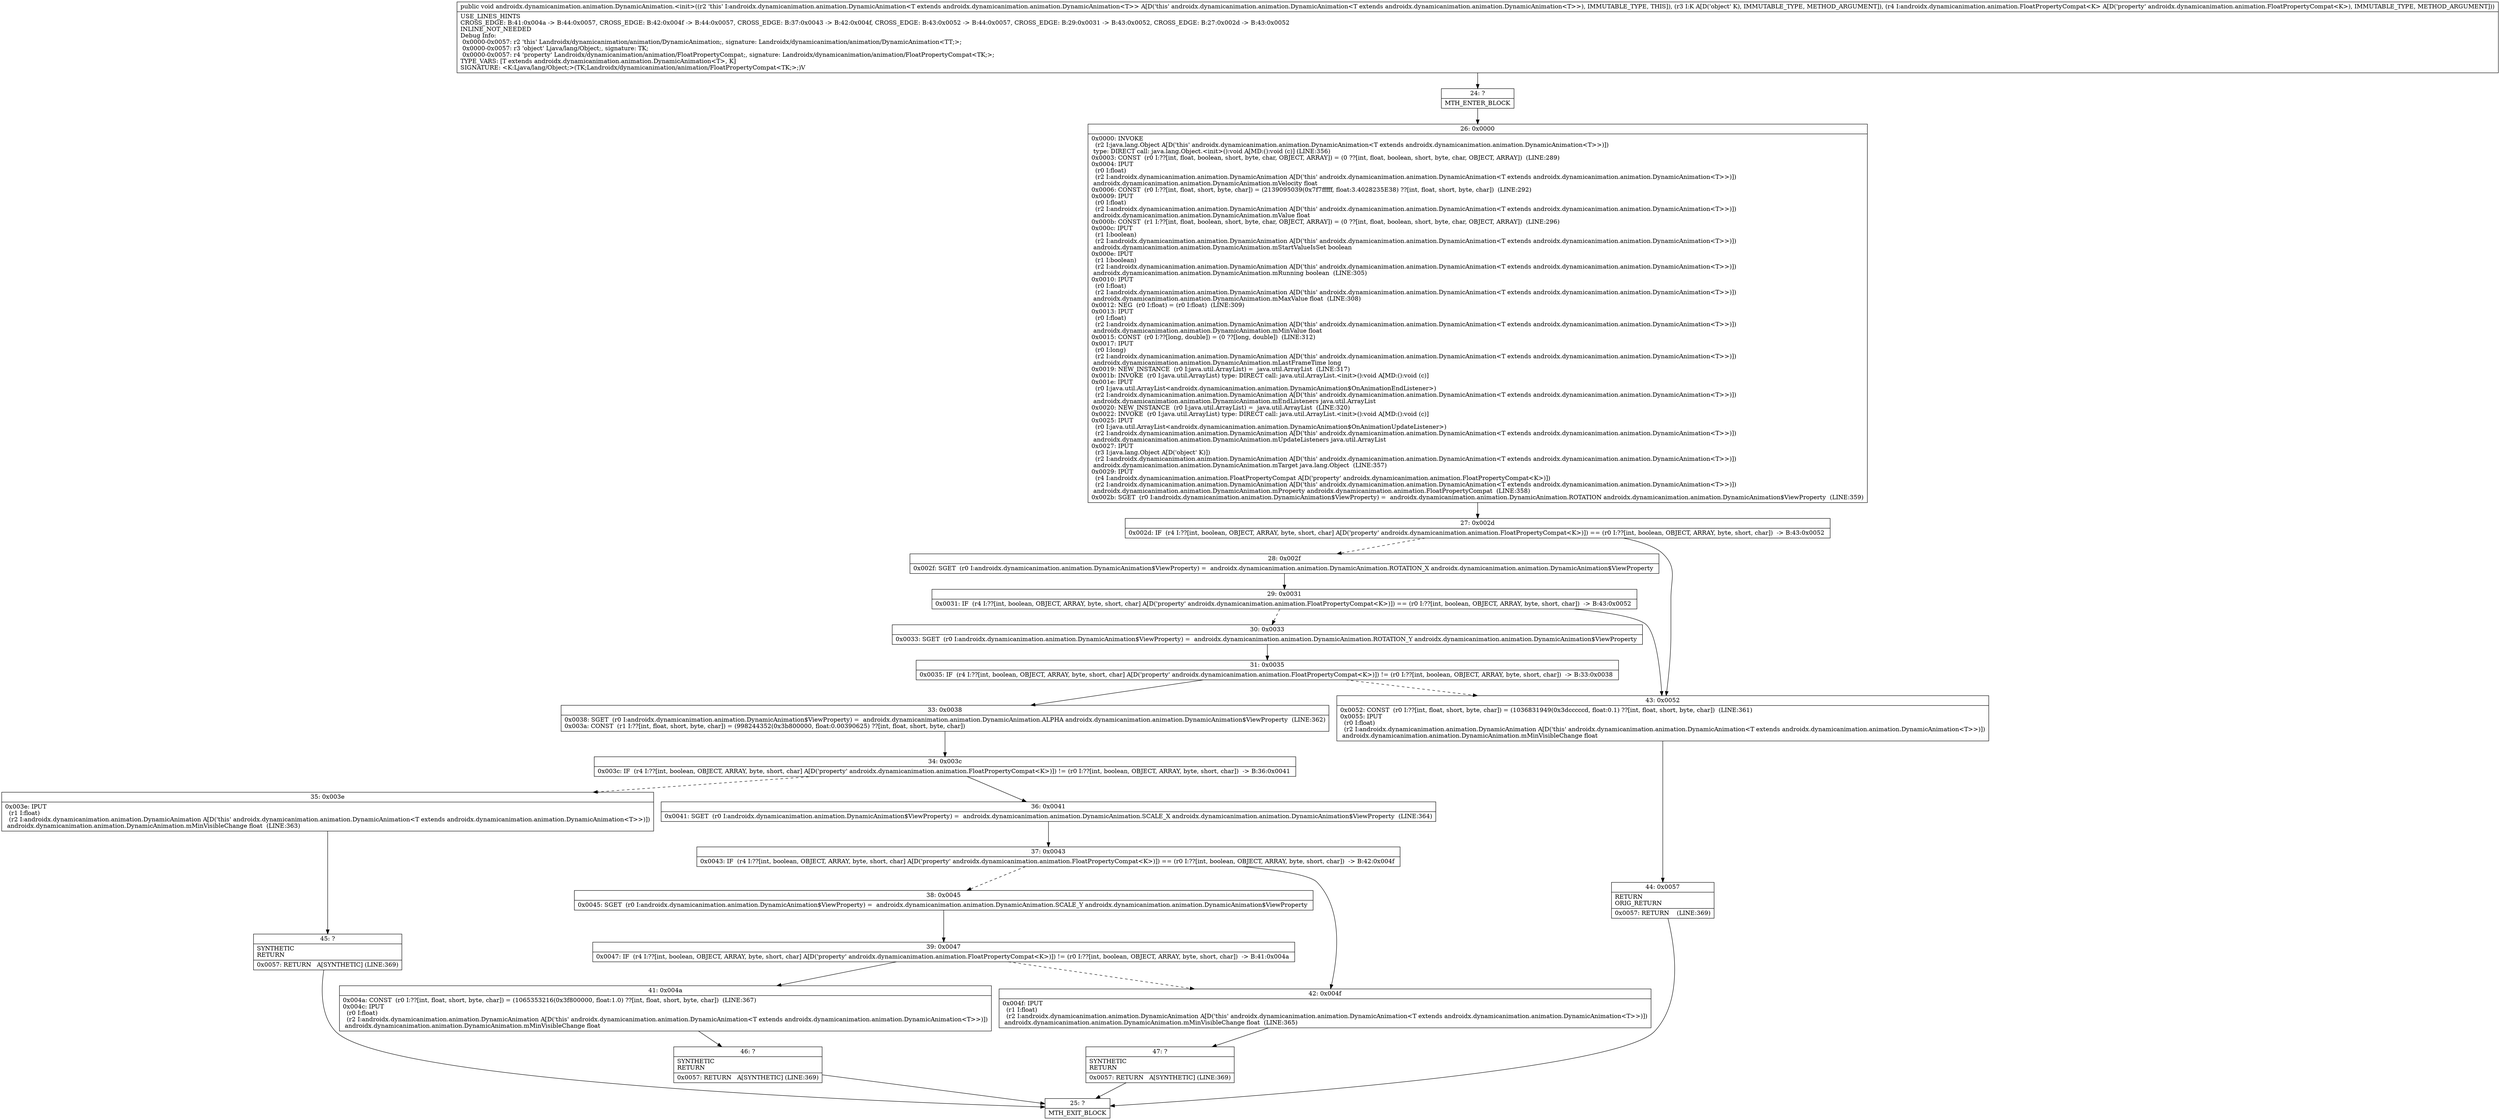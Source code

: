 digraph "CFG forandroidx.dynamicanimation.animation.DynamicAnimation.\<init\>(Ljava\/lang\/Object;Landroidx\/dynamicanimation\/animation\/FloatPropertyCompat;)V" {
Node_24 [shape=record,label="{24\:\ ?|MTH_ENTER_BLOCK\l}"];
Node_26 [shape=record,label="{26\:\ 0x0000|0x0000: INVOKE  \l  (r2 I:java.lang.Object A[D('this' androidx.dynamicanimation.animation.DynamicAnimation\<T extends androidx.dynamicanimation.animation.DynamicAnimation\<T\>\>)])\l type: DIRECT call: java.lang.Object.\<init\>():void A[MD:():void (c)] (LINE:356)\l0x0003: CONST  (r0 I:??[int, float, boolean, short, byte, char, OBJECT, ARRAY]) = (0 ??[int, float, boolean, short, byte, char, OBJECT, ARRAY])  (LINE:289)\l0x0004: IPUT  \l  (r0 I:float)\l  (r2 I:androidx.dynamicanimation.animation.DynamicAnimation A[D('this' androidx.dynamicanimation.animation.DynamicAnimation\<T extends androidx.dynamicanimation.animation.DynamicAnimation\<T\>\>)])\l androidx.dynamicanimation.animation.DynamicAnimation.mVelocity float \l0x0006: CONST  (r0 I:??[int, float, short, byte, char]) = (2139095039(0x7f7fffff, float:3.4028235E38) ??[int, float, short, byte, char])  (LINE:292)\l0x0009: IPUT  \l  (r0 I:float)\l  (r2 I:androidx.dynamicanimation.animation.DynamicAnimation A[D('this' androidx.dynamicanimation.animation.DynamicAnimation\<T extends androidx.dynamicanimation.animation.DynamicAnimation\<T\>\>)])\l androidx.dynamicanimation.animation.DynamicAnimation.mValue float \l0x000b: CONST  (r1 I:??[int, float, boolean, short, byte, char, OBJECT, ARRAY]) = (0 ??[int, float, boolean, short, byte, char, OBJECT, ARRAY])  (LINE:296)\l0x000c: IPUT  \l  (r1 I:boolean)\l  (r2 I:androidx.dynamicanimation.animation.DynamicAnimation A[D('this' androidx.dynamicanimation.animation.DynamicAnimation\<T extends androidx.dynamicanimation.animation.DynamicAnimation\<T\>\>)])\l androidx.dynamicanimation.animation.DynamicAnimation.mStartValueIsSet boolean \l0x000e: IPUT  \l  (r1 I:boolean)\l  (r2 I:androidx.dynamicanimation.animation.DynamicAnimation A[D('this' androidx.dynamicanimation.animation.DynamicAnimation\<T extends androidx.dynamicanimation.animation.DynamicAnimation\<T\>\>)])\l androidx.dynamicanimation.animation.DynamicAnimation.mRunning boolean  (LINE:305)\l0x0010: IPUT  \l  (r0 I:float)\l  (r2 I:androidx.dynamicanimation.animation.DynamicAnimation A[D('this' androidx.dynamicanimation.animation.DynamicAnimation\<T extends androidx.dynamicanimation.animation.DynamicAnimation\<T\>\>)])\l androidx.dynamicanimation.animation.DynamicAnimation.mMaxValue float  (LINE:308)\l0x0012: NEG  (r0 I:float) = (r0 I:float)  (LINE:309)\l0x0013: IPUT  \l  (r0 I:float)\l  (r2 I:androidx.dynamicanimation.animation.DynamicAnimation A[D('this' androidx.dynamicanimation.animation.DynamicAnimation\<T extends androidx.dynamicanimation.animation.DynamicAnimation\<T\>\>)])\l androidx.dynamicanimation.animation.DynamicAnimation.mMinValue float \l0x0015: CONST  (r0 I:??[long, double]) = (0 ??[long, double])  (LINE:312)\l0x0017: IPUT  \l  (r0 I:long)\l  (r2 I:androidx.dynamicanimation.animation.DynamicAnimation A[D('this' androidx.dynamicanimation.animation.DynamicAnimation\<T extends androidx.dynamicanimation.animation.DynamicAnimation\<T\>\>)])\l androidx.dynamicanimation.animation.DynamicAnimation.mLastFrameTime long \l0x0019: NEW_INSTANCE  (r0 I:java.util.ArrayList) =  java.util.ArrayList  (LINE:317)\l0x001b: INVOKE  (r0 I:java.util.ArrayList) type: DIRECT call: java.util.ArrayList.\<init\>():void A[MD:():void (c)]\l0x001e: IPUT  \l  (r0 I:java.util.ArrayList\<androidx.dynamicanimation.animation.DynamicAnimation$OnAnimationEndListener\>)\l  (r2 I:androidx.dynamicanimation.animation.DynamicAnimation A[D('this' androidx.dynamicanimation.animation.DynamicAnimation\<T extends androidx.dynamicanimation.animation.DynamicAnimation\<T\>\>)])\l androidx.dynamicanimation.animation.DynamicAnimation.mEndListeners java.util.ArrayList \l0x0020: NEW_INSTANCE  (r0 I:java.util.ArrayList) =  java.util.ArrayList  (LINE:320)\l0x0022: INVOKE  (r0 I:java.util.ArrayList) type: DIRECT call: java.util.ArrayList.\<init\>():void A[MD:():void (c)]\l0x0025: IPUT  \l  (r0 I:java.util.ArrayList\<androidx.dynamicanimation.animation.DynamicAnimation$OnAnimationUpdateListener\>)\l  (r2 I:androidx.dynamicanimation.animation.DynamicAnimation A[D('this' androidx.dynamicanimation.animation.DynamicAnimation\<T extends androidx.dynamicanimation.animation.DynamicAnimation\<T\>\>)])\l androidx.dynamicanimation.animation.DynamicAnimation.mUpdateListeners java.util.ArrayList \l0x0027: IPUT  \l  (r3 I:java.lang.Object A[D('object' K)])\l  (r2 I:androidx.dynamicanimation.animation.DynamicAnimation A[D('this' androidx.dynamicanimation.animation.DynamicAnimation\<T extends androidx.dynamicanimation.animation.DynamicAnimation\<T\>\>)])\l androidx.dynamicanimation.animation.DynamicAnimation.mTarget java.lang.Object  (LINE:357)\l0x0029: IPUT  \l  (r4 I:androidx.dynamicanimation.animation.FloatPropertyCompat A[D('property' androidx.dynamicanimation.animation.FloatPropertyCompat\<K\>)])\l  (r2 I:androidx.dynamicanimation.animation.DynamicAnimation A[D('this' androidx.dynamicanimation.animation.DynamicAnimation\<T extends androidx.dynamicanimation.animation.DynamicAnimation\<T\>\>)])\l androidx.dynamicanimation.animation.DynamicAnimation.mProperty androidx.dynamicanimation.animation.FloatPropertyCompat  (LINE:358)\l0x002b: SGET  (r0 I:androidx.dynamicanimation.animation.DynamicAnimation$ViewProperty) =  androidx.dynamicanimation.animation.DynamicAnimation.ROTATION androidx.dynamicanimation.animation.DynamicAnimation$ViewProperty  (LINE:359)\l}"];
Node_27 [shape=record,label="{27\:\ 0x002d|0x002d: IF  (r4 I:??[int, boolean, OBJECT, ARRAY, byte, short, char] A[D('property' androidx.dynamicanimation.animation.FloatPropertyCompat\<K\>)]) == (r0 I:??[int, boolean, OBJECT, ARRAY, byte, short, char])  \-\> B:43:0x0052 \l}"];
Node_28 [shape=record,label="{28\:\ 0x002f|0x002f: SGET  (r0 I:androidx.dynamicanimation.animation.DynamicAnimation$ViewProperty) =  androidx.dynamicanimation.animation.DynamicAnimation.ROTATION_X androidx.dynamicanimation.animation.DynamicAnimation$ViewProperty \l}"];
Node_29 [shape=record,label="{29\:\ 0x0031|0x0031: IF  (r4 I:??[int, boolean, OBJECT, ARRAY, byte, short, char] A[D('property' androidx.dynamicanimation.animation.FloatPropertyCompat\<K\>)]) == (r0 I:??[int, boolean, OBJECT, ARRAY, byte, short, char])  \-\> B:43:0x0052 \l}"];
Node_30 [shape=record,label="{30\:\ 0x0033|0x0033: SGET  (r0 I:androidx.dynamicanimation.animation.DynamicAnimation$ViewProperty) =  androidx.dynamicanimation.animation.DynamicAnimation.ROTATION_Y androidx.dynamicanimation.animation.DynamicAnimation$ViewProperty \l}"];
Node_31 [shape=record,label="{31\:\ 0x0035|0x0035: IF  (r4 I:??[int, boolean, OBJECT, ARRAY, byte, short, char] A[D('property' androidx.dynamicanimation.animation.FloatPropertyCompat\<K\>)]) != (r0 I:??[int, boolean, OBJECT, ARRAY, byte, short, char])  \-\> B:33:0x0038 \l}"];
Node_33 [shape=record,label="{33\:\ 0x0038|0x0038: SGET  (r0 I:androidx.dynamicanimation.animation.DynamicAnimation$ViewProperty) =  androidx.dynamicanimation.animation.DynamicAnimation.ALPHA androidx.dynamicanimation.animation.DynamicAnimation$ViewProperty  (LINE:362)\l0x003a: CONST  (r1 I:??[int, float, short, byte, char]) = (998244352(0x3b800000, float:0.00390625) ??[int, float, short, byte, char]) \l}"];
Node_34 [shape=record,label="{34\:\ 0x003c|0x003c: IF  (r4 I:??[int, boolean, OBJECT, ARRAY, byte, short, char] A[D('property' androidx.dynamicanimation.animation.FloatPropertyCompat\<K\>)]) != (r0 I:??[int, boolean, OBJECT, ARRAY, byte, short, char])  \-\> B:36:0x0041 \l}"];
Node_35 [shape=record,label="{35\:\ 0x003e|0x003e: IPUT  \l  (r1 I:float)\l  (r2 I:androidx.dynamicanimation.animation.DynamicAnimation A[D('this' androidx.dynamicanimation.animation.DynamicAnimation\<T extends androidx.dynamicanimation.animation.DynamicAnimation\<T\>\>)])\l androidx.dynamicanimation.animation.DynamicAnimation.mMinVisibleChange float  (LINE:363)\l}"];
Node_45 [shape=record,label="{45\:\ ?|SYNTHETIC\lRETURN\l|0x0057: RETURN   A[SYNTHETIC] (LINE:369)\l}"];
Node_25 [shape=record,label="{25\:\ ?|MTH_EXIT_BLOCK\l}"];
Node_36 [shape=record,label="{36\:\ 0x0041|0x0041: SGET  (r0 I:androidx.dynamicanimation.animation.DynamicAnimation$ViewProperty) =  androidx.dynamicanimation.animation.DynamicAnimation.SCALE_X androidx.dynamicanimation.animation.DynamicAnimation$ViewProperty  (LINE:364)\l}"];
Node_37 [shape=record,label="{37\:\ 0x0043|0x0043: IF  (r4 I:??[int, boolean, OBJECT, ARRAY, byte, short, char] A[D('property' androidx.dynamicanimation.animation.FloatPropertyCompat\<K\>)]) == (r0 I:??[int, boolean, OBJECT, ARRAY, byte, short, char])  \-\> B:42:0x004f \l}"];
Node_38 [shape=record,label="{38\:\ 0x0045|0x0045: SGET  (r0 I:androidx.dynamicanimation.animation.DynamicAnimation$ViewProperty) =  androidx.dynamicanimation.animation.DynamicAnimation.SCALE_Y androidx.dynamicanimation.animation.DynamicAnimation$ViewProperty \l}"];
Node_39 [shape=record,label="{39\:\ 0x0047|0x0047: IF  (r4 I:??[int, boolean, OBJECT, ARRAY, byte, short, char] A[D('property' androidx.dynamicanimation.animation.FloatPropertyCompat\<K\>)]) != (r0 I:??[int, boolean, OBJECT, ARRAY, byte, short, char])  \-\> B:41:0x004a \l}"];
Node_41 [shape=record,label="{41\:\ 0x004a|0x004a: CONST  (r0 I:??[int, float, short, byte, char]) = (1065353216(0x3f800000, float:1.0) ??[int, float, short, byte, char])  (LINE:367)\l0x004c: IPUT  \l  (r0 I:float)\l  (r2 I:androidx.dynamicanimation.animation.DynamicAnimation A[D('this' androidx.dynamicanimation.animation.DynamicAnimation\<T extends androidx.dynamicanimation.animation.DynamicAnimation\<T\>\>)])\l androidx.dynamicanimation.animation.DynamicAnimation.mMinVisibleChange float \l}"];
Node_46 [shape=record,label="{46\:\ ?|SYNTHETIC\lRETURN\l|0x0057: RETURN   A[SYNTHETIC] (LINE:369)\l}"];
Node_42 [shape=record,label="{42\:\ 0x004f|0x004f: IPUT  \l  (r1 I:float)\l  (r2 I:androidx.dynamicanimation.animation.DynamicAnimation A[D('this' androidx.dynamicanimation.animation.DynamicAnimation\<T extends androidx.dynamicanimation.animation.DynamicAnimation\<T\>\>)])\l androidx.dynamicanimation.animation.DynamicAnimation.mMinVisibleChange float  (LINE:365)\l}"];
Node_47 [shape=record,label="{47\:\ ?|SYNTHETIC\lRETURN\l|0x0057: RETURN   A[SYNTHETIC] (LINE:369)\l}"];
Node_43 [shape=record,label="{43\:\ 0x0052|0x0052: CONST  (r0 I:??[int, float, short, byte, char]) = (1036831949(0x3dcccccd, float:0.1) ??[int, float, short, byte, char])  (LINE:361)\l0x0055: IPUT  \l  (r0 I:float)\l  (r2 I:androidx.dynamicanimation.animation.DynamicAnimation A[D('this' androidx.dynamicanimation.animation.DynamicAnimation\<T extends androidx.dynamicanimation.animation.DynamicAnimation\<T\>\>)])\l androidx.dynamicanimation.animation.DynamicAnimation.mMinVisibleChange float \l}"];
Node_44 [shape=record,label="{44\:\ 0x0057|RETURN\lORIG_RETURN\l|0x0057: RETURN    (LINE:369)\l}"];
MethodNode[shape=record,label="{public void androidx.dynamicanimation.animation.DynamicAnimation.\<init\>((r2 'this' I:androidx.dynamicanimation.animation.DynamicAnimation\<T extends androidx.dynamicanimation.animation.DynamicAnimation\<T\>\> A[D('this' androidx.dynamicanimation.animation.DynamicAnimation\<T extends androidx.dynamicanimation.animation.DynamicAnimation\<T\>\>), IMMUTABLE_TYPE, THIS]), (r3 I:K A[D('object' K), IMMUTABLE_TYPE, METHOD_ARGUMENT]), (r4 I:androidx.dynamicanimation.animation.FloatPropertyCompat\<K\> A[D('property' androidx.dynamicanimation.animation.FloatPropertyCompat\<K\>), IMMUTABLE_TYPE, METHOD_ARGUMENT]))  | USE_LINES_HINTS\lCROSS_EDGE: B:41:0x004a \-\> B:44:0x0057, CROSS_EDGE: B:42:0x004f \-\> B:44:0x0057, CROSS_EDGE: B:37:0x0043 \-\> B:42:0x004f, CROSS_EDGE: B:43:0x0052 \-\> B:44:0x0057, CROSS_EDGE: B:29:0x0031 \-\> B:43:0x0052, CROSS_EDGE: B:27:0x002d \-\> B:43:0x0052\lINLINE_NOT_NEEDED\lDebug Info:\l  0x0000\-0x0057: r2 'this' Landroidx\/dynamicanimation\/animation\/DynamicAnimation;, signature: Landroidx\/dynamicanimation\/animation\/DynamicAnimation\<TT;\>;\l  0x0000\-0x0057: r3 'object' Ljava\/lang\/Object;, signature: TK;\l  0x0000\-0x0057: r4 'property' Landroidx\/dynamicanimation\/animation\/FloatPropertyCompat;, signature: Landroidx\/dynamicanimation\/animation\/FloatPropertyCompat\<TK;\>;\lTYPE_VARS: [T extends androidx.dynamicanimation.animation.DynamicAnimation\<T\>, K]\lSIGNATURE: \<K:Ljava\/lang\/Object;\>(TK;Landroidx\/dynamicanimation\/animation\/FloatPropertyCompat\<TK;\>;)V\l}"];
MethodNode -> Node_24;Node_24 -> Node_26;
Node_26 -> Node_27;
Node_27 -> Node_28[style=dashed];
Node_27 -> Node_43;
Node_28 -> Node_29;
Node_29 -> Node_30[style=dashed];
Node_29 -> Node_43;
Node_30 -> Node_31;
Node_31 -> Node_33;
Node_31 -> Node_43[style=dashed];
Node_33 -> Node_34;
Node_34 -> Node_35[style=dashed];
Node_34 -> Node_36;
Node_35 -> Node_45;
Node_45 -> Node_25;
Node_36 -> Node_37;
Node_37 -> Node_38[style=dashed];
Node_37 -> Node_42;
Node_38 -> Node_39;
Node_39 -> Node_41;
Node_39 -> Node_42[style=dashed];
Node_41 -> Node_46;
Node_46 -> Node_25;
Node_42 -> Node_47;
Node_47 -> Node_25;
Node_43 -> Node_44;
Node_44 -> Node_25;
}

